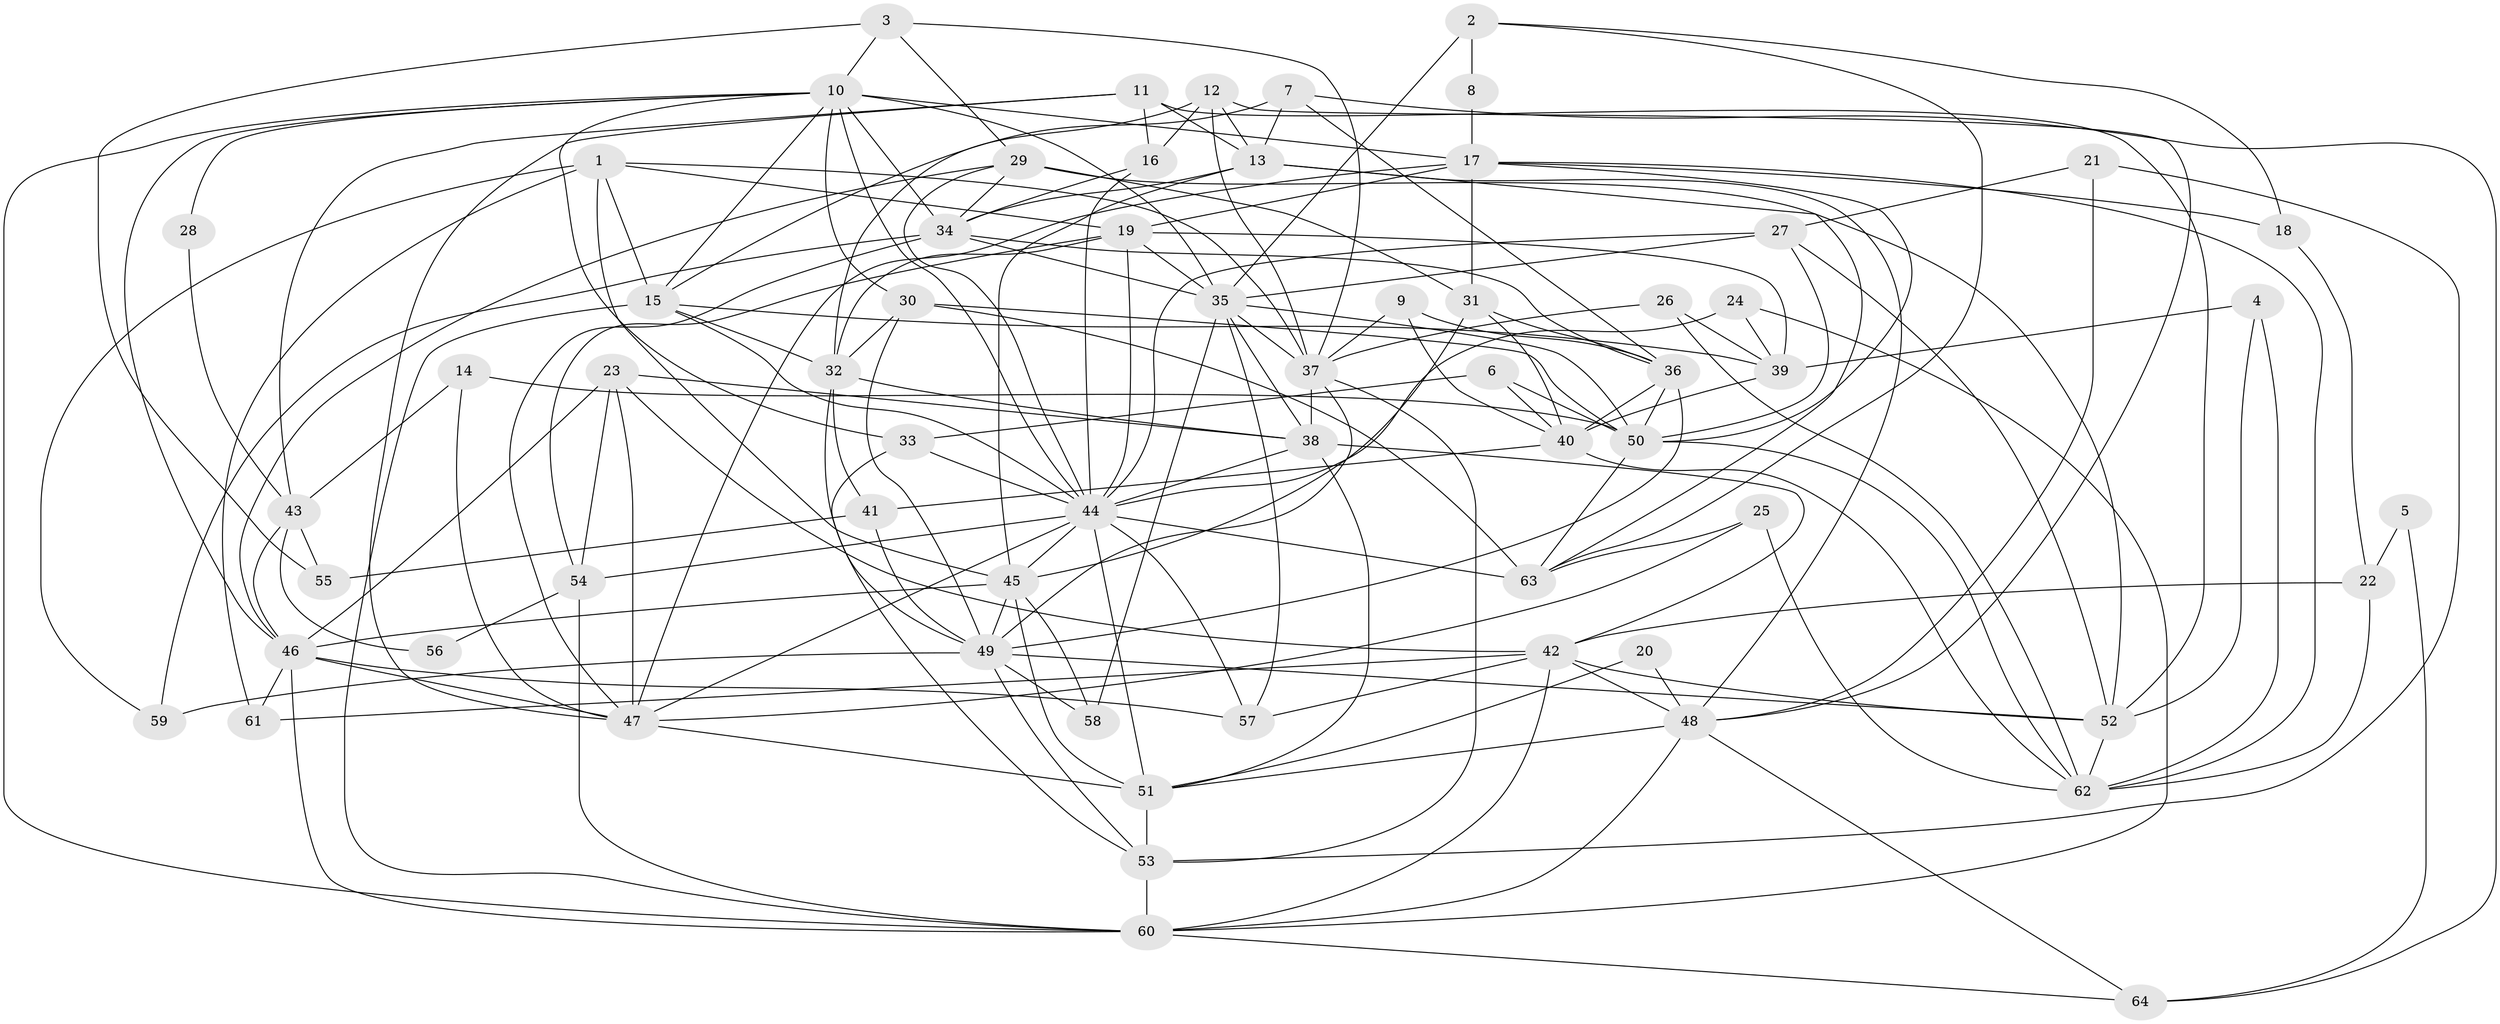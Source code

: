 // original degree distribution, {7: 0.10236220472440945, 8: 0.015748031496062992, 4: 0.2204724409448819, 5: 0.10236220472440945, 3: 0.30708661417322836, 9: 0.007874015748031496, 2: 0.1732283464566929, 6: 0.07086614173228346}
// Generated by graph-tools (version 1.1) at 2025/50/03/09/25 03:50:01]
// undirected, 64 vertices, 179 edges
graph export_dot {
graph [start="1"]
  node [color=gray90,style=filled];
  1;
  2;
  3;
  4;
  5;
  6;
  7;
  8;
  9;
  10;
  11;
  12;
  13;
  14;
  15;
  16;
  17;
  18;
  19;
  20;
  21;
  22;
  23;
  24;
  25;
  26;
  27;
  28;
  29;
  30;
  31;
  32;
  33;
  34;
  35;
  36;
  37;
  38;
  39;
  40;
  41;
  42;
  43;
  44;
  45;
  46;
  47;
  48;
  49;
  50;
  51;
  52;
  53;
  54;
  55;
  56;
  57;
  58;
  59;
  60;
  61;
  62;
  63;
  64;
  1 -- 15 [weight=1.0];
  1 -- 19 [weight=1.0];
  1 -- 37 [weight=1.0];
  1 -- 45 [weight=2.0];
  1 -- 59 [weight=1.0];
  1 -- 61 [weight=1.0];
  2 -- 8 [weight=1.0];
  2 -- 18 [weight=1.0];
  2 -- 35 [weight=2.0];
  2 -- 63 [weight=1.0];
  3 -- 10 [weight=1.0];
  3 -- 29 [weight=1.0];
  3 -- 37 [weight=1.0];
  3 -- 55 [weight=1.0];
  4 -- 39 [weight=1.0];
  4 -- 52 [weight=1.0];
  4 -- 62 [weight=1.0];
  5 -- 22 [weight=1.0];
  5 -- 64 [weight=1.0];
  6 -- 33 [weight=1.0];
  6 -- 40 [weight=1.0];
  6 -- 50 [weight=1.0];
  7 -- 13 [weight=1.0];
  7 -- 15 [weight=1.0];
  7 -- 36 [weight=1.0];
  7 -- 64 [weight=1.0];
  8 -- 17 [weight=1.0];
  9 -- 36 [weight=1.0];
  9 -- 37 [weight=1.0];
  9 -- 40 [weight=1.0];
  10 -- 15 [weight=1.0];
  10 -- 17 [weight=1.0];
  10 -- 28 [weight=1.0];
  10 -- 30 [weight=1.0];
  10 -- 33 [weight=1.0];
  10 -- 34 [weight=1.0];
  10 -- 35 [weight=1.0];
  10 -- 44 [weight=2.0];
  10 -- 46 [weight=1.0];
  10 -- 60 [weight=1.0];
  11 -- 13 [weight=1.0];
  11 -- 16 [weight=1.0];
  11 -- 43 [weight=1.0];
  11 -- 47 [weight=1.0];
  11 -- 52 [weight=1.0];
  12 -- 13 [weight=1.0];
  12 -- 16 [weight=1.0];
  12 -- 32 [weight=1.0];
  12 -- 37 [weight=1.0];
  12 -- 48 [weight=1.0];
  13 -- 34 [weight=1.0];
  13 -- 45 [weight=1.0];
  13 -- 48 [weight=1.0];
  13 -- 63 [weight=1.0];
  14 -- 43 [weight=1.0];
  14 -- 47 [weight=1.0];
  14 -- 50 [weight=1.0];
  15 -- 32 [weight=1.0];
  15 -- 39 [weight=1.0];
  15 -- 44 [weight=1.0];
  15 -- 60 [weight=1.0];
  16 -- 34 [weight=1.0];
  16 -- 44 [weight=1.0];
  17 -- 18 [weight=1.0];
  17 -- 19 [weight=1.0];
  17 -- 31 [weight=1.0];
  17 -- 47 [weight=1.0];
  17 -- 50 [weight=1.0];
  17 -- 62 [weight=1.0];
  18 -- 22 [weight=1.0];
  19 -- 32 [weight=1.0];
  19 -- 35 [weight=1.0];
  19 -- 39 [weight=1.0];
  19 -- 44 [weight=1.0];
  19 -- 54 [weight=1.0];
  20 -- 48 [weight=1.0];
  20 -- 51 [weight=1.0];
  21 -- 27 [weight=1.0];
  21 -- 48 [weight=1.0];
  21 -- 53 [weight=1.0];
  22 -- 42 [weight=1.0];
  22 -- 62 [weight=1.0];
  23 -- 38 [weight=1.0];
  23 -- 42 [weight=1.0];
  23 -- 46 [weight=1.0];
  23 -- 47 [weight=1.0];
  23 -- 54 [weight=1.0];
  24 -- 39 [weight=1.0];
  24 -- 44 [weight=1.0];
  24 -- 60 [weight=1.0];
  25 -- 47 [weight=1.0];
  25 -- 62 [weight=1.0];
  25 -- 63 [weight=1.0];
  26 -- 37 [weight=1.0];
  26 -- 39 [weight=1.0];
  26 -- 62 [weight=1.0];
  27 -- 35 [weight=1.0];
  27 -- 44 [weight=1.0];
  27 -- 50 [weight=1.0];
  27 -- 52 [weight=1.0];
  28 -- 43 [weight=1.0];
  29 -- 31 [weight=1.0];
  29 -- 34 [weight=1.0];
  29 -- 44 [weight=1.0];
  29 -- 46 [weight=1.0];
  29 -- 52 [weight=1.0];
  30 -- 32 [weight=1.0];
  30 -- 49 [weight=1.0];
  30 -- 50 [weight=1.0];
  30 -- 63 [weight=1.0];
  31 -- 36 [weight=1.0];
  31 -- 40 [weight=1.0];
  31 -- 45 [weight=1.0];
  32 -- 38 [weight=1.0];
  32 -- 41 [weight=1.0];
  32 -- 49 [weight=1.0];
  33 -- 44 [weight=1.0];
  33 -- 53 [weight=1.0];
  34 -- 35 [weight=1.0];
  34 -- 36 [weight=1.0];
  34 -- 47 [weight=1.0];
  34 -- 59 [weight=1.0];
  35 -- 37 [weight=1.0];
  35 -- 38 [weight=1.0];
  35 -- 50 [weight=1.0];
  35 -- 57 [weight=1.0];
  35 -- 58 [weight=1.0];
  36 -- 40 [weight=1.0];
  36 -- 49 [weight=1.0];
  36 -- 50 [weight=1.0];
  37 -- 38 [weight=1.0];
  37 -- 49 [weight=1.0];
  37 -- 53 [weight=1.0];
  38 -- 42 [weight=1.0];
  38 -- 44 [weight=1.0];
  38 -- 51 [weight=1.0];
  39 -- 40 [weight=1.0];
  40 -- 41 [weight=1.0];
  40 -- 62 [weight=1.0];
  41 -- 49 [weight=1.0];
  41 -- 55 [weight=1.0];
  42 -- 48 [weight=1.0];
  42 -- 52 [weight=1.0];
  42 -- 57 [weight=1.0];
  42 -- 60 [weight=1.0];
  42 -- 61 [weight=1.0];
  43 -- 46 [weight=1.0];
  43 -- 55 [weight=1.0];
  43 -- 56 [weight=1.0];
  44 -- 45 [weight=1.0];
  44 -- 47 [weight=1.0];
  44 -- 51 [weight=1.0];
  44 -- 54 [weight=1.0];
  44 -- 57 [weight=1.0];
  44 -- 63 [weight=1.0];
  45 -- 46 [weight=1.0];
  45 -- 49 [weight=1.0];
  45 -- 51 [weight=2.0];
  45 -- 58 [weight=1.0];
  46 -- 47 [weight=1.0];
  46 -- 57 [weight=1.0];
  46 -- 60 [weight=1.0];
  46 -- 61 [weight=1.0];
  47 -- 51 [weight=1.0];
  48 -- 51 [weight=1.0];
  48 -- 60 [weight=1.0];
  48 -- 64 [weight=1.0];
  49 -- 52 [weight=1.0];
  49 -- 53 [weight=1.0];
  49 -- 58 [weight=1.0];
  49 -- 59 [weight=1.0];
  50 -- 62 [weight=1.0];
  50 -- 63 [weight=1.0];
  51 -- 53 [weight=1.0];
  52 -- 62 [weight=1.0];
  53 -- 60 [weight=1.0];
  54 -- 56 [weight=1.0];
  54 -- 60 [weight=1.0];
  60 -- 64 [weight=1.0];
}
